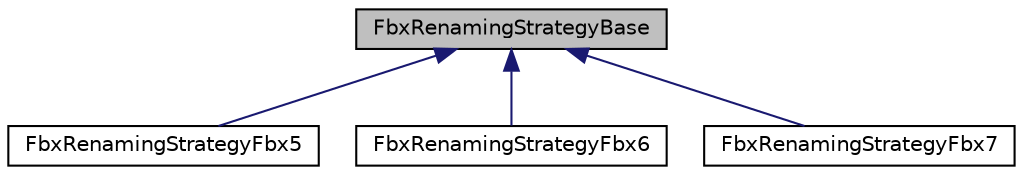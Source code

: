 digraph "FbxRenamingStrategyBase"
{
  edge [fontname="Helvetica",fontsize="10",labelfontname="Helvetica",labelfontsize="10"];
  node [fontname="Helvetica",fontsize="10",shape=record];
  Node0 [label="FbxRenamingStrategyBase",height=0.2,width=0.4,color="black", fillcolor="grey75", style="filled", fontcolor="black"];
  Node0 -> Node1 [dir="back",color="midnightblue",fontsize="10",style="solid",fontname="Helvetica"];
  Node1 [label="FbxRenamingStrategyFbx5",height=0.2,width=0.4,color="black", fillcolor="white", style="filled",URL="$class_fbx_renaming_strategy_fbx5.html",tooltip="This class contains the description of the FBX renaming strategy for fbx file format 5..."];
  Node0 -> Node2 [dir="back",color="midnightblue",fontsize="10",style="solid",fontname="Helvetica"];
  Node2 [label="FbxRenamingStrategyFbx6",height=0.2,width=0.4,color="black", fillcolor="white", style="filled",URL="$class_fbx_renaming_strategy_fbx6.html",tooltip="This class contains the description of the FBX renaming strategy for fbx file format 6..."];
  Node0 -> Node3 [dir="back",color="midnightblue",fontsize="10",style="solid",fontname="Helvetica"];
  Node3 [label="FbxRenamingStrategyFbx7",height=0.2,width=0.4,color="black", fillcolor="white", style="filled",URL="$class_fbx_renaming_strategy_fbx7.html"];
}
